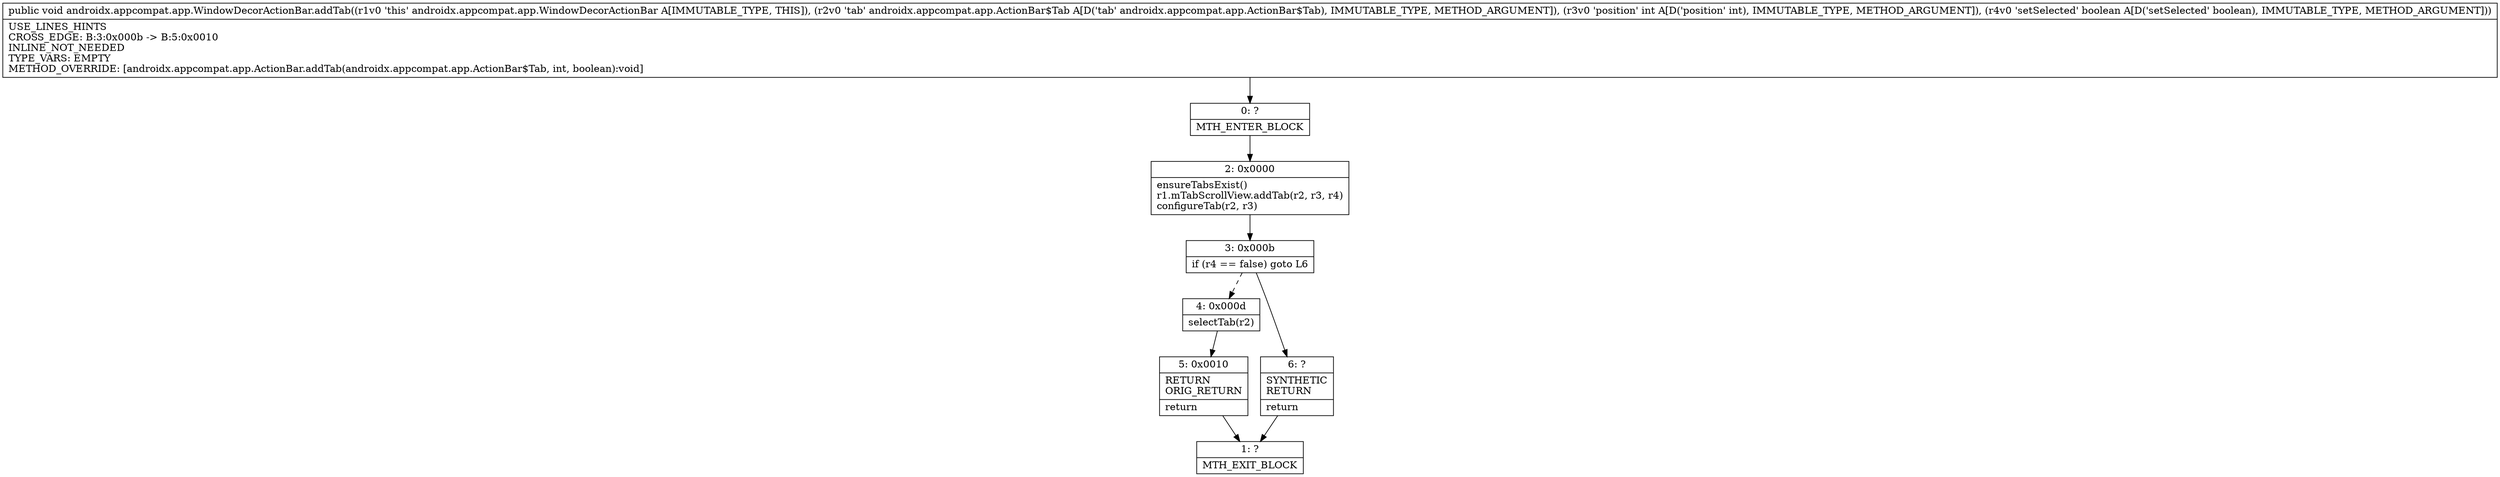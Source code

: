 digraph "CFG forandroidx.appcompat.app.WindowDecorActionBar.addTab(Landroidx\/appcompat\/app\/ActionBar$Tab;IZ)V" {
Node_0 [shape=record,label="{0\:\ ?|MTH_ENTER_BLOCK\l}"];
Node_2 [shape=record,label="{2\:\ 0x0000|ensureTabsExist()\lr1.mTabScrollView.addTab(r2, r3, r4)\lconfigureTab(r2, r3)\l}"];
Node_3 [shape=record,label="{3\:\ 0x000b|if (r4 == false) goto L6\l}"];
Node_4 [shape=record,label="{4\:\ 0x000d|selectTab(r2)\l}"];
Node_5 [shape=record,label="{5\:\ 0x0010|RETURN\lORIG_RETURN\l|return\l}"];
Node_1 [shape=record,label="{1\:\ ?|MTH_EXIT_BLOCK\l}"];
Node_6 [shape=record,label="{6\:\ ?|SYNTHETIC\lRETURN\l|return\l}"];
MethodNode[shape=record,label="{public void androidx.appcompat.app.WindowDecorActionBar.addTab((r1v0 'this' androidx.appcompat.app.WindowDecorActionBar A[IMMUTABLE_TYPE, THIS]), (r2v0 'tab' androidx.appcompat.app.ActionBar$Tab A[D('tab' androidx.appcompat.app.ActionBar$Tab), IMMUTABLE_TYPE, METHOD_ARGUMENT]), (r3v0 'position' int A[D('position' int), IMMUTABLE_TYPE, METHOD_ARGUMENT]), (r4v0 'setSelected' boolean A[D('setSelected' boolean), IMMUTABLE_TYPE, METHOD_ARGUMENT]))  | USE_LINES_HINTS\lCROSS_EDGE: B:3:0x000b \-\> B:5:0x0010\lINLINE_NOT_NEEDED\lTYPE_VARS: EMPTY\lMETHOD_OVERRIDE: [androidx.appcompat.app.ActionBar.addTab(androidx.appcompat.app.ActionBar$Tab, int, boolean):void]\l}"];
MethodNode -> Node_0;Node_0 -> Node_2;
Node_2 -> Node_3;
Node_3 -> Node_4[style=dashed];
Node_3 -> Node_6;
Node_4 -> Node_5;
Node_5 -> Node_1;
Node_6 -> Node_1;
}

